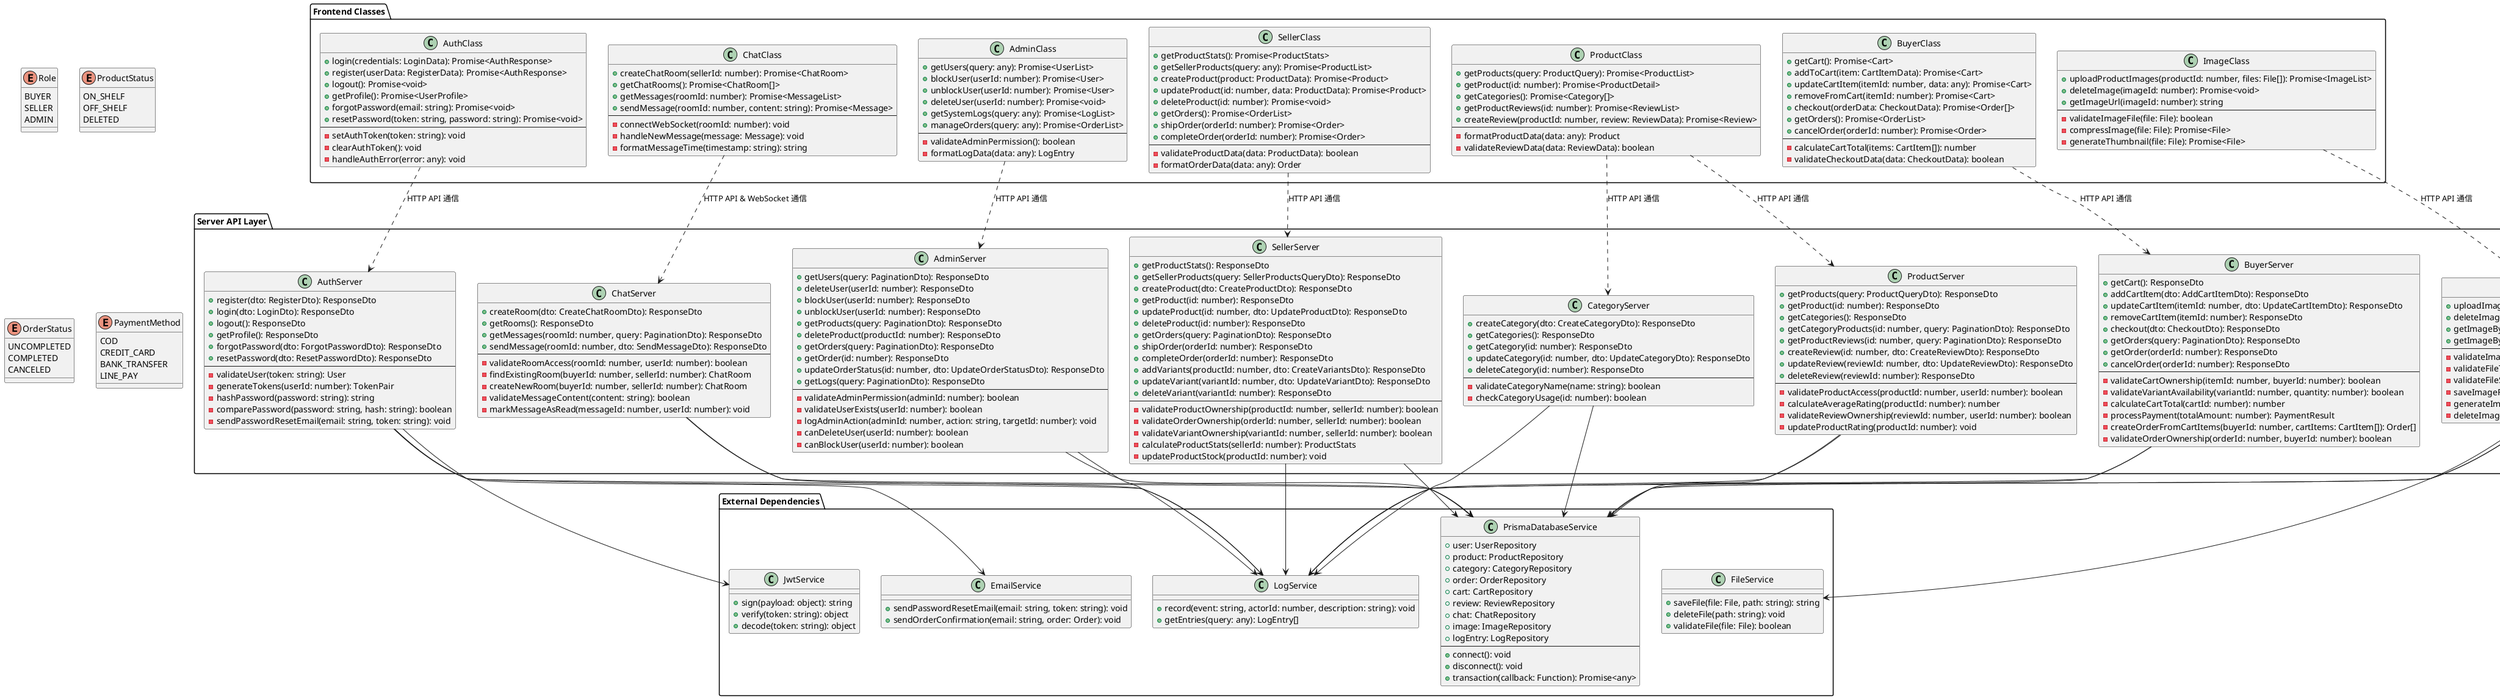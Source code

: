 @startuml Zipperoo購衣平台前後端架構類別圖



'======== Enumerations ======
enum Role {
    BUYER
    SELLER
    ADMIN
}

enum ProductStatus {
    ON_SHELF
    OFF_SHELF
    DELETED
}

enum OrderStatus {
    UNCOMPLETED
    COMPLETED
    CANCELED
}

enum PaymentMethod {
    COD
    CREDIT_CARD
    BANK_TRANSFER
    LINE_PAY
}

'======== Frontend Classes (Client Side) =====
package "Frontend Classes" {
    class AuthClass {
        +login(credentials: LoginData): Promise<AuthResponse>
        +register(userData: RegisterData): Promise<AuthResponse>
        +logout(): Promise<void>
        +getProfile(): Promise<UserProfile>
        +forgotPassword(email: string): Promise<void>
        +resetPassword(token: string, password: string): Promise<void>
        --
        -setAuthToken(token: string): void
        -clearAuthToken(): void
        -handleAuthError(error: any): void
    }
    
    class ProductClass {
        +getProducts(query: ProductQuery): Promise<ProductList>
        +getProduct(id: number): Promise<ProductDetail>
        +getCategories(): Promise<Category[]>
        +getProductReviews(id: number): Promise<ReviewList>
        +createReview(productId: number, review: ReviewData): Promise<Review>
        --
        -formatProductData(data: any): Product
        -validateReviewData(data: ReviewData): boolean
    }
    
    class SellerClass {
        +getProductStats(): Promise<ProductStats>
        +getSellerProducts(query: any): Promise<ProductList>
        +createProduct(product: ProductData): Promise<Product>
        +updateProduct(id: number, data: ProductData): Promise<Product>
        +deleteProduct(id: number): Promise<void>
        +getOrders(): Promise<OrderList>
        +shipOrder(orderId: number): Promise<Order>
        +completeOrder(orderId: number): Promise<Order>
        --
        -validateProductData(data: ProductData): boolean
        -formatOrderData(data: any): Order
    }
    
    class BuyerClass {
        +getCart(): Promise<Cart>
        +addToCart(item: CartItemData): Promise<Cart>
        +updateCartItem(itemId: number, data: any): Promise<Cart>
        +removeFromCart(itemId: number): Promise<Cart>
        +checkout(orderData: CheckoutData): Promise<Order[]>
        +getOrders(): Promise<OrderList>
        +cancelOrder(orderId: number): Promise<Order>
        --
        -calculateCartTotal(items: CartItem[]): number
        -validateCheckoutData(data: CheckoutData): boolean
    }
    
    class ChatClass {
        +createChatRoom(sellerId: number): Promise<ChatRoom>
        +getChatRooms(): Promise<ChatRoom[]>
        +getMessages(roomId: number): Promise<MessageList>
        +sendMessage(roomId: number, content: string): Promise<Message>
        --
        -connectWebSocket(roomId: number): void
        -handleNewMessage(message: Message): void
        -formatMessageTime(timestamp: string): string
    }
    
    class AdminClass {
        +getUsers(query: any): Promise<UserList>
        +blockUser(userId: number): Promise<User>
        +unblockUser(userId: number): Promise<User>
        +deleteUser(userId: number): Promise<void>
        +getSystemLogs(query: any): Promise<LogList>
        +manageOrders(query: any): Promise<OrderList>
        --
        -validateAdminPermission(): boolean
        -formatLogData(data: any): LogEntry
    }
    
    class ImageClass {
        +uploadProductImages(productId: number, files: File[]): Promise<ImageList>
        +deleteImage(imageId: number): Promise<void>
        +getImageUrl(imageId: number): string
        --
        -validateImageFile(file: File): boolean
        -compressImage(file: File): Promise<File>
        -generateThumbnail(file: File): Promise<File>
    }
}

'======== Server API Layer =====
package "Server API Layer" {
    class HealthServer {
        +getHealth(): ResponseDto
        --
        -checkSystemStatus(): boolean
        -getSystemInfo(): SystemInfo
        -getTimestamp(): DateTime
    }
    
    class AuthServer {
        +register(dto: RegisterDto): ResponseDto
        +login(dto: LoginDto): ResponseDto
        +logout(): ResponseDto
        +getProfile(): ResponseDto
        +forgotPassword(dto: ForgotPasswordDto): ResponseDto
        +resetPassword(dto: ResetPasswordDto): ResponseDto
        --
        -validateUser(token: string): User
        -generateTokens(userId: number): TokenPair
        -hashPassword(password: string): string
        -comparePassword(password: string, hash: string): boolean
        -sendPasswordResetEmail(email: string, token: string): void
    }
    
    class ProductServer {
        +getProducts(query: ProductQueryDto): ResponseDto
        +getProduct(id: number): ResponseDto
        +getCategories(): ResponseDto
        +getCategoryProducts(id: number, query: PaginationDto): ResponseDto
        +getProductReviews(id: number, query: PaginationDto): ResponseDto
        +createReview(id: number, dto: CreateReviewDto): ResponseDto
        +updateReview(reviewId: number, dto: UpdateReviewDto): ResponseDto
        +deleteReview(reviewId: number): ResponseDto
        --
        -validateProductAccess(productId: number, userId: number): boolean
        -calculateAverageRating(productId: number): number
        -validateReviewOwnership(reviewId: number, userId: number): boolean
        -updateProductRating(productId: number): void
    }
    
    class CategoryServer {
        +createCategory(dto: CreateCategoryDto): ResponseDto
        +getCategories(): ResponseDto
        +getCategory(id: number): ResponseDto
        +updateCategory(id: number, dto: UpdateCategoryDto): ResponseDto
        +deleteCategory(id: number): ResponseDto
        --
        -validateCategoryName(name: string): boolean
        -checkCategoryUsage(id: number): boolean
    }
    
    class SellerServer {
        +getProductStats(): ResponseDto
        +getSellerProducts(query: SellerProductsQueryDto): ResponseDto
        +createProduct(dto: CreateProductDto): ResponseDto
        +getProduct(id: number): ResponseDto
        +updateProduct(id: number, dto: UpdateProductDto): ResponseDto
        +deleteProduct(id: number): ResponseDto
        +getOrders(query: PaginationDto): ResponseDto
        +shipOrder(orderId: number): ResponseDto
        +completeOrder(orderId: number): ResponseDto
        +addVariants(productId: number, dto: CreateVariantsDto): ResponseDto
        +updateVariant(variantId: number, dto: UpdateVariantDto): ResponseDto
        +deleteVariant(variantId: number): ResponseDto
        --
        -validateProductOwnership(productId: number, sellerId: number): boolean
        -validateOrderOwnership(orderId: number, sellerId: number): boolean
        -validateVariantOwnership(variantId: number, sellerId: number): boolean
        -calculateProductStats(sellerId: number): ProductStats
        -updateProductStock(productId: number): void
    }
    
    class BuyerServer {
        +getCart(): ResponseDto
        +addCartItem(dto: AddCartItemDto): ResponseDto
        +updateCartItem(itemId: number, dto: UpdateCartItemDto): ResponseDto
        +removeCartItem(itemId: number): ResponseDto
        +checkout(dto: CheckoutDto): ResponseDto
        +getOrders(query: PaginationDto): ResponseDto
        +getOrder(orderId: number): ResponseDto
        +cancelOrder(orderId: number): ResponseDto
        --
        -validateCartOwnership(itemId: number, buyerId: number): boolean
        -validateVariantAvailability(variantId: number, quantity: number): boolean
        -calculateCartTotal(cartId: number): number
        -processPayment(totalAmount: number): PaymentResult
        -createOrderFromCartItems(buyerId: number, cartItems: CartItem[]): Order[]
        -validateOrderOwnership(orderId: number, buyerId: number): boolean
    }
    
    class ChatServer {
        +createRoom(dto: CreateChatRoomDto): ResponseDto
        +getRooms(): ResponseDto
        +getMessages(roomId: number, query: PaginationDto): ResponseDto
        +sendMessage(roomId: number, dto: SendMessageDto): ResponseDto
        --
        -validateRoomAccess(roomId: number, userId: number): boolean
        -findExistingRoom(buyerId: number, sellerId: number): ChatRoom
        -createNewRoom(buyerId: number, sellerId: number): ChatRoom
        -validateMessageContent(content: string): boolean
        -markMessageAsRead(messageId: number, userId: number): void
    }
    
    class ImageServer {
        +uploadImages(productId: number, files: File[]): ResponseDto
        +deleteImage(imageId: number): ResponseDto
        +getImageByName(imgName: string): ResponseDto
        +getImageById(imageId: number): ResponseDto
        --
        -validateImageOwnership(imageId: number, userId: number, role: Role): boolean
        -validateFileType(file: File): boolean
        -validateFileSize(file: File): boolean
        -saveImageFile(file: File): string
        -generateImageUrl(filename: string): string
        -deleteImageFile(filename: string): void
    }
    
    class AdminServer {
        +getUsers(query: PaginationDto): ResponseDto
        +deleteUser(userId: number): ResponseDto
        +blockUser(userId: number): ResponseDto
        +unblockUser(userId: number): ResponseDto
        +getProducts(query: PaginationDto): ResponseDto
        +deleteProduct(productId: number): ResponseDto
        +getOrders(query: PaginationDto): ResponseDto
        +getOrder(id: number): ResponseDto
        +updateOrderStatus(id: number, dto: UpdateOrderStatusDto): ResponseDto
        +getLogs(query: PaginationDto): ResponseDto
        --
        -validateAdminPermission(adminId: number): boolean
        -validateUserExists(userId: number): boolean
        -logAdminAction(adminId: number, action: string, targetId: number): void
        -canDeleteUser(userId: number): boolean
        -canBlockUser(userId: number): boolean
    }
}
'======== External Dependencies =====
package "External Dependencies" {
    class PrismaDatabaseService  {
        +user: UserRepository
        +product: ProductRepository
        +category: CategoryRepository
        +order: OrderRepository
        +cart: CartRepository
        +review: ReviewRepository
        +chat: ChatRepository
        +image: ImageRepository
        +logEntry: LogRepository
        --
        +connect(): void
        +disconnect(): void
        +transaction(callback: Function): Promise<any>
    }
    
    class JwtService {
        +sign(payload: object): string
        +verify(token: string): object
        +decode(token: string): object
    }
    
    class FileService {
        +saveFile(file: File, path: string): string
        +deleteFile(path: string): void
        +validateFile(file: File): boolean
    }
    
    class EmailService {
        +sendPasswordResetEmail(email: string, token: string): void
        +sendOrderConfirmation(email: string, order: Order): void
    }
    
    class LogService {
        +record(event: string, actorId: number, description: string): void
        +getEntries(query: any): LogEntry[]
    }
}


'======== Frontend to Server Communication ============
AuthClass ..> AuthServer : "HTTP API 通信"
ProductClass ..> ProductServer : "HTTP API 通信"
ProductClass ..> CategoryServer : "HTTP API 通信"
SellerClass ..> SellerServer : "HTTP API 通信"
BuyerClass ..> BuyerServer : "HTTP API 通信"
ChatClass ..> ChatServer : "HTTP API & WebSocket 通信"
AdminClass ..> AdminServer : "HTTP API 通信"
ImageClass ..> ImageServer : "HTTP API 通信"

'======== Server Dependencies ============
AuthServer --> PrismaDatabaseService 
AuthServer --> JwtService
AuthServer --> EmailService
AuthServer --> LogService

ProductServer --> PrismaDatabaseService 
ProductServer --> LogService

CategoryServer --> PrismaDatabaseService 
CategoryServer --> LogService

SellerServer --> PrismaDatabaseService 
SellerServer --> LogService

BuyerServer --> PrismaDatabaseService 
BuyerServer --> LogService

ChatServer --> PrismaDatabaseService 
ChatServer --> LogService

ImageServer --> PrismaDatabaseService 
ImageServer --> FileService
ImageServer --> LogService

AdminServer --> PrismaDatabaseService 
AdminServer --> LogService


@enduml
